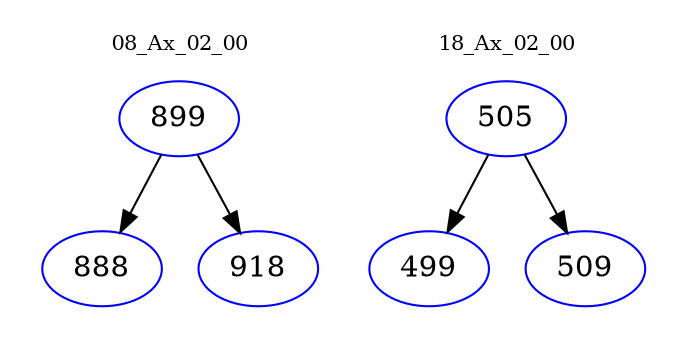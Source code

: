 digraph{
subgraph cluster_0 {
color = white
label = "08_Ax_02_00";
fontsize=10;
T0_899 [label="899", color="blue"]
T0_899 -> T0_888 [color="black"]
T0_888 [label="888", color="blue"]
T0_899 -> T0_918 [color="black"]
T0_918 [label="918", color="blue"]
}
subgraph cluster_1 {
color = white
label = "18_Ax_02_00";
fontsize=10;
T1_505 [label="505", color="blue"]
T1_505 -> T1_499 [color="black"]
T1_499 [label="499", color="blue"]
T1_505 -> T1_509 [color="black"]
T1_509 [label="509", color="blue"]
}
}
